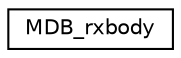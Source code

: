 digraph "Graphical Class Hierarchy"
{
  edge [fontname="Helvetica",fontsize="10",labelfontname="Helvetica",labelfontsize="10"];
  node [fontname="Helvetica",fontsize="10",shape=record];
  rankdir="LR";
  Node0 [label="MDB_rxbody",height=0.2,width=0.4,color="black", fillcolor="white", style="filled",URL="$struct_m_d_b__rxbody.html"];
}
